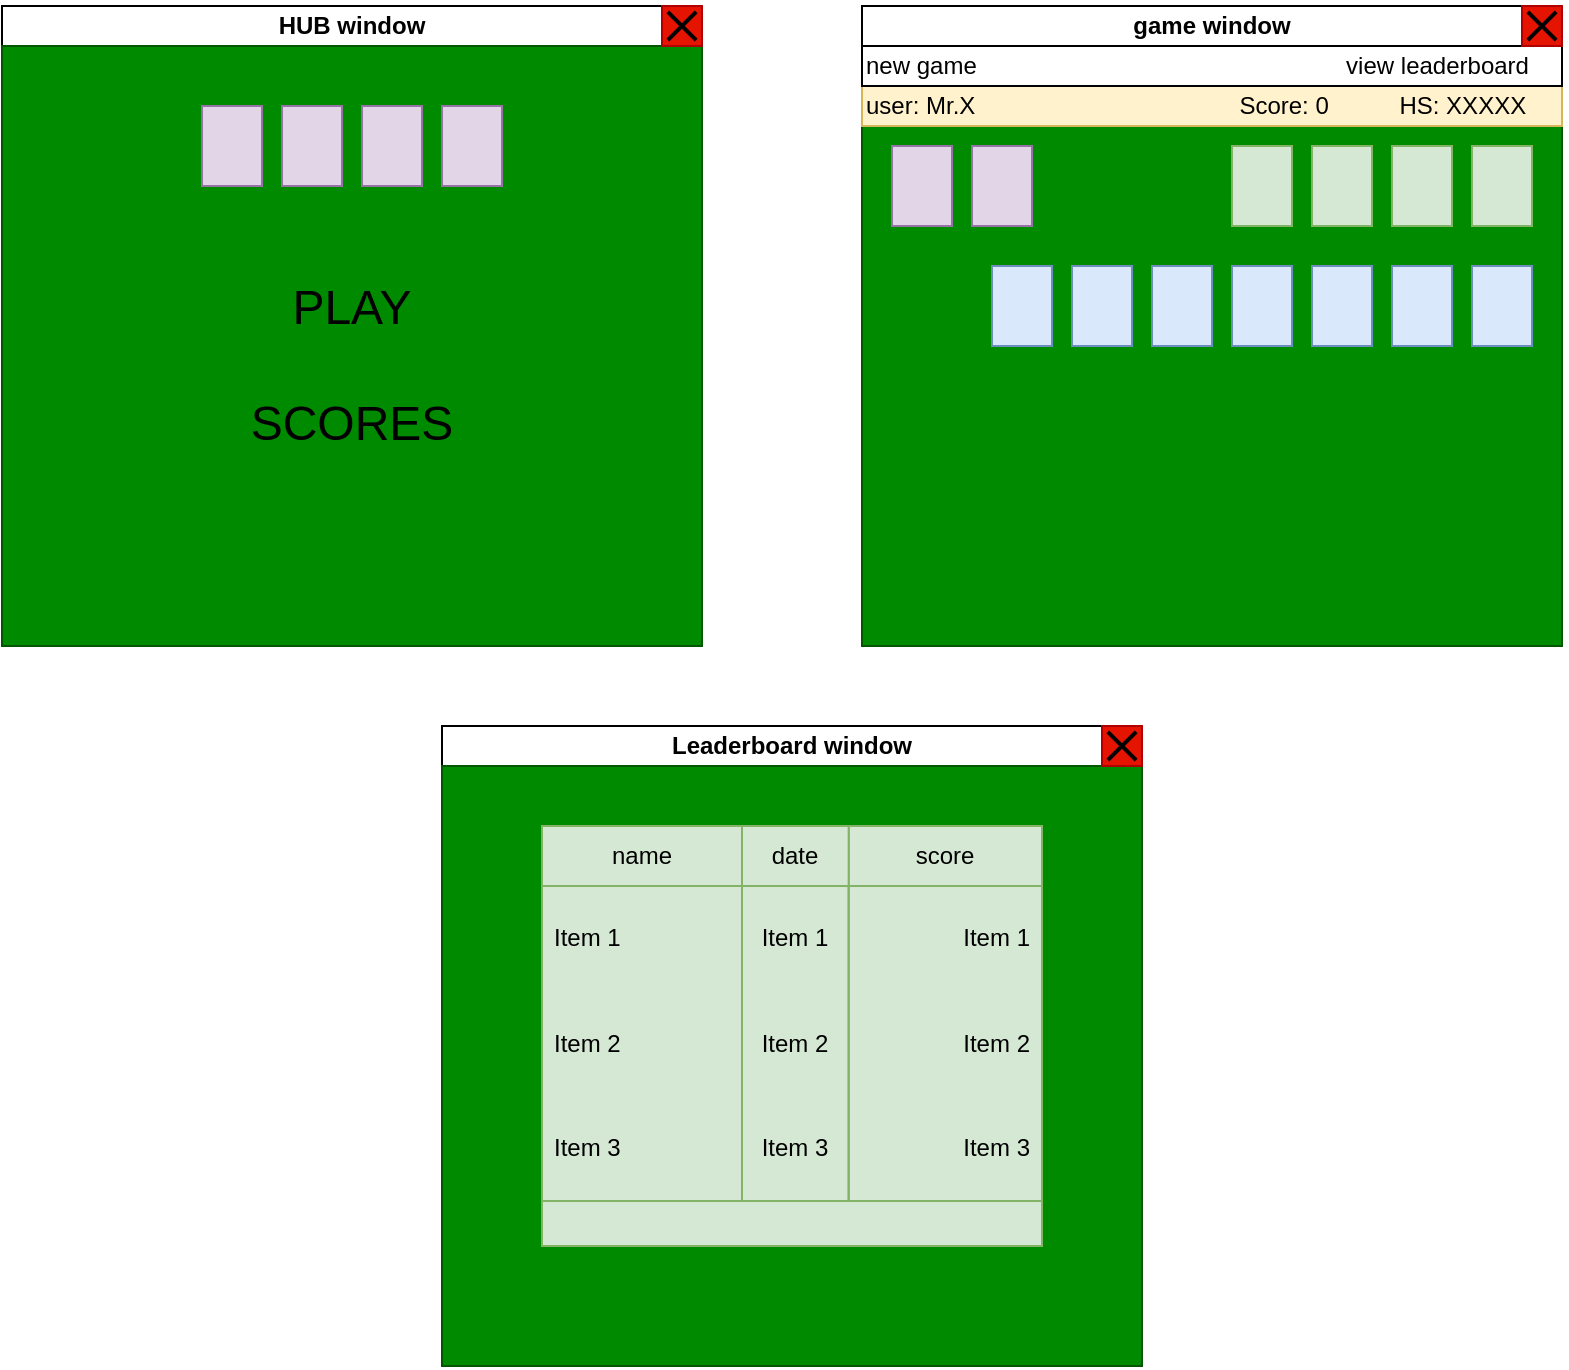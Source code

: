 <mxfile version="24.7.7">
  <diagram name="Page-1" id="zYkQ7ycPL-iNdv8deyL2">
    <mxGraphModel dx="1434" dy="780" grid="1" gridSize="10" guides="1" tooltips="1" connect="1" arrows="1" fold="1" page="1" pageScale="1" pageWidth="827" pageHeight="1169" background="none" math="0" shadow="0">
      <root>
        <mxCell id="0" />
        <mxCell id="1" parent="0" />
        <mxCell id="FdAXJDtFcCwPDoSCl_Y0-1" value="game window" style="swimlane;whiteSpace=wrap;html=1;startSize=20;" vertex="1" parent="1">
          <mxGeometry x="470" y="10" width="350" height="320" as="geometry" />
        </mxCell>
        <mxCell id="FdAXJDtFcCwPDoSCl_Y0-2" value="" style="rounded=0;whiteSpace=wrap;html=1;fillColor=#008a00;strokeColor=#005700;fontColor=#ffffff;" vertex="1" parent="FdAXJDtFcCwPDoSCl_Y0-1">
          <mxGeometry y="20" width="350" height="300" as="geometry" />
        </mxCell>
        <mxCell id="FdAXJDtFcCwPDoSCl_Y0-3" value="" style="rounded=0;whiteSpace=wrap;html=1;fillColor=#e1d5e7;strokeColor=#9673a6;" vertex="1" parent="FdAXJDtFcCwPDoSCl_Y0-1">
          <mxGeometry x="15" y="70" width="30" height="40" as="geometry" />
        </mxCell>
        <mxCell id="FdAXJDtFcCwPDoSCl_Y0-4" value="" style="rounded=0;whiteSpace=wrap;html=1;fillColor=#e1d5e7;strokeColor=#9673a6;" vertex="1" parent="FdAXJDtFcCwPDoSCl_Y0-1">
          <mxGeometry x="55" y="70" width="30" height="40" as="geometry" />
        </mxCell>
        <mxCell id="FdAXJDtFcCwPDoSCl_Y0-8" value="" style="rounded=0;whiteSpace=wrap;html=1;fillColor=#d5e8d4;strokeColor=#82b366;" vertex="1" parent="FdAXJDtFcCwPDoSCl_Y0-1">
          <mxGeometry x="305" y="70" width="30" height="40" as="geometry" />
        </mxCell>
        <mxCell id="FdAXJDtFcCwPDoSCl_Y0-7" value="" style="rounded=0;whiteSpace=wrap;html=1;fillColor=#d5e8d4;strokeColor=#82b366;" vertex="1" parent="FdAXJDtFcCwPDoSCl_Y0-1">
          <mxGeometry x="265" y="70" width="30" height="40" as="geometry" />
        </mxCell>
        <mxCell id="FdAXJDtFcCwPDoSCl_Y0-6" value="" style="rounded=0;whiteSpace=wrap;html=1;fillColor=#d5e8d4;strokeColor=#82b366;" vertex="1" parent="FdAXJDtFcCwPDoSCl_Y0-1">
          <mxGeometry x="225" y="70" width="30" height="40" as="geometry" />
        </mxCell>
        <mxCell id="FdAXJDtFcCwPDoSCl_Y0-5" value="" style="rounded=0;whiteSpace=wrap;html=1;fillColor=#d5e8d4;strokeColor=#82b366;" vertex="1" parent="FdAXJDtFcCwPDoSCl_Y0-1">
          <mxGeometry x="185" y="70" width="30" height="40" as="geometry" />
        </mxCell>
        <mxCell id="FdAXJDtFcCwPDoSCl_Y0-15" value="" style="rounded=0;whiteSpace=wrap;html=1;fillColor=#dae8fc;strokeColor=#6c8ebf;" vertex="1" parent="FdAXJDtFcCwPDoSCl_Y0-1">
          <mxGeometry x="305" y="130" width="30" height="40" as="geometry" />
        </mxCell>
        <mxCell id="FdAXJDtFcCwPDoSCl_Y0-14" value="" style="rounded=0;whiteSpace=wrap;html=1;fillColor=#dae8fc;strokeColor=#6c8ebf;" vertex="1" parent="FdAXJDtFcCwPDoSCl_Y0-1">
          <mxGeometry x="265" y="130" width="30" height="40" as="geometry" />
        </mxCell>
        <mxCell id="FdAXJDtFcCwPDoSCl_Y0-13" value="" style="rounded=0;whiteSpace=wrap;html=1;fillColor=#dae8fc;strokeColor=#6c8ebf;" vertex="1" parent="FdAXJDtFcCwPDoSCl_Y0-1">
          <mxGeometry x="225" y="130" width="30" height="40" as="geometry" />
        </mxCell>
        <mxCell id="FdAXJDtFcCwPDoSCl_Y0-12" value="" style="rounded=0;whiteSpace=wrap;html=1;fillColor=#dae8fc;strokeColor=#6c8ebf;" vertex="1" parent="FdAXJDtFcCwPDoSCl_Y0-1">
          <mxGeometry x="185" y="130" width="30" height="40" as="geometry" />
        </mxCell>
        <mxCell id="FdAXJDtFcCwPDoSCl_Y0-11" value="" style="rounded=0;whiteSpace=wrap;html=1;fillColor=#dae8fc;strokeColor=#6c8ebf;" vertex="1" parent="FdAXJDtFcCwPDoSCl_Y0-1">
          <mxGeometry x="65" y="130" width="30" height="40" as="geometry" />
        </mxCell>
        <mxCell id="FdAXJDtFcCwPDoSCl_Y0-10" value="" style="rounded=0;whiteSpace=wrap;html=1;fillColor=#dae8fc;strokeColor=#6c8ebf;" vertex="1" parent="FdAXJDtFcCwPDoSCl_Y0-1">
          <mxGeometry x="145" y="130" width="30" height="40" as="geometry" />
        </mxCell>
        <mxCell id="FdAXJDtFcCwPDoSCl_Y0-9" value="" style="rounded=0;whiteSpace=wrap;html=1;fillColor=#dae8fc;strokeColor=#6c8ebf;" vertex="1" parent="FdAXJDtFcCwPDoSCl_Y0-1">
          <mxGeometry x="105" y="130" width="30" height="40" as="geometry" />
        </mxCell>
        <mxCell id="FdAXJDtFcCwPDoSCl_Y0-16" value="&lt;div style=&quot;&quot;&gt;&lt;span style=&quot;background-color: initial;&quot;&gt;user: Mr.X&lt;span style=&quot;white-space: pre;&quot;&gt;&#x9;&lt;/span&gt;&lt;span style=&quot;white-space: pre;&quot;&gt;&#x9;&lt;/span&gt;&lt;span style=&quot;white-space: pre;&quot;&gt;&#x9;&lt;/span&gt;&lt;span style=&quot;white-space: pre;&quot;&gt;&#x9;&lt;/span&gt;&lt;span style=&quot;white-space: pre;&quot;&gt;&#x9;&lt;/span&gt;Score: 0&lt;span style=&quot;white-space: pre;&quot;&gt;&#x9;&lt;/span&gt;&lt;span style=&quot;white-space: pre;&quot;&gt;&#x9;&lt;/span&gt;HS: XXXXX&lt;/span&gt;&lt;/div&gt;" style="rounded=0;whiteSpace=wrap;html=1;align=left;fillColor=#fff2cc;strokeColor=#d6b656;" vertex="1" parent="FdAXJDtFcCwPDoSCl_Y0-1">
          <mxGeometry y="40" width="350" height="20" as="geometry" />
        </mxCell>
        <mxCell id="FdAXJDtFcCwPDoSCl_Y0-17" value="&lt;div style=&quot;&quot;&gt;new game&lt;span style=&quot;white-space: pre;&quot;&gt;&#x9;&lt;/span&gt;&lt;span style=&quot;white-space: pre;&quot;&gt;&#x9;&lt;/span&gt;&lt;span style=&quot;white-space: pre;&quot;&gt;&#x9;&lt;/span&gt;&lt;span style=&quot;white-space: pre;&quot;&gt;&#x9;&lt;/span&gt;&lt;span style=&quot;white-space: pre;&quot;&gt;&#x9;&lt;/span&gt;&lt;span style=&quot;white-space: pre;&quot;&gt;&#x9;&lt;/span&gt;&lt;span style=&quot;white-space: pre;&quot;&gt;&#x9;view&lt;/span&gt;&amp;nbsp;&lt;span style=&quot;white-space: pre;&quot;&gt;leaderboard&lt;/span&gt;&lt;/div&gt;" style="rounded=0;whiteSpace=wrap;html=1;align=left;" vertex="1" parent="FdAXJDtFcCwPDoSCl_Y0-1">
          <mxGeometry y="20" width="350" height="20" as="geometry" />
        </mxCell>
        <mxCell id="FdAXJDtFcCwPDoSCl_Y0-18" value="" style="rounded=0;whiteSpace=wrap;html=1;fillColor=#e51400;fontColor=#ffffff;strokeColor=#B20000;" vertex="1" parent="FdAXJDtFcCwPDoSCl_Y0-1">
          <mxGeometry x="330" width="20" height="20" as="geometry" />
        </mxCell>
        <mxCell id="FdAXJDtFcCwPDoSCl_Y0-19" value="" style="line;strokeWidth=2;html=1;rotation=45;" vertex="1" parent="FdAXJDtFcCwPDoSCl_Y0-1">
          <mxGeometry x="330" y="5" width="20" height="10" as="geometry" />
        </mxCell>
        <mxCell id="FdAXJDtFcCwPDoSCl_Y0-20" value="" style="line;strokeWidth=2;html=1;rotation=-225;" vertex="1" parent="FdAXJDtFcCwPDoSCl_Y0-1">
          <mxGeometry x="330" y="5" width="20" height="10" as="geometry" />
        </mxCell>
        <mxCell id="FdAXJDtFcCwPDoSCl_Y0-23" value="HUB window" style="swimlane;whiteSpace=wrap;html=1;startSize=20;" vertex="1" parent="1">
          <mxGeometry x="40" y="10" width="350" height="320" as="geometry" />
        </mxCell>
        <mxCell id="FdAXJDtFcCwPDoSCl_Y0-24" value="" style="rounded=0;whiteSpace=wrap;html=1;fillColor=#008a00;strokeColor=#005700;fontColor=#ffffff;" vertex="1" parent="FdAXJDtFcCwPDoSCl_Y0-23">
          <mxGeometry y="20" width="350" height="300" as="geometry" />
        </mxCell>
        <mxCell id="FdAXJDtFcCwPDoSCl_Y0-40" value="" style="rounded=0;whiteSpace=wrap;html=1;fillColor=#e51400;fontColor=#ffffff;strokeColor=#B20000;" vertex="1" parent="FdAXJDtFcCwPDoSCl_Y0-23">
          <mxGeometry x="330" width="20" height="20" as="geometry" />
        </mxCell>
        <mxCell id="FdAXJDtFcCwPDoSCl_Y0-41" value="" style="line;strokeWidth=2;html=1;rotation=45;" vertex="1" parent="FdAXJDtFcCwPDoSCl_Y0-23">
          <mxGeometry x="330" y="5" width="20" height="10" as="geometry" />
        </mxCell>
        <mxCell id="FdAXJDtFcCwPDoSCl_Y0-42" value="" style="line;strokeWidth=2;html=1;rotation=-225;" vertex="1" parent="FdAXJDtFcCwPDoSCl_Y0-23">
          <mxGeometry x="330" y="5" width="20" height="10" as="geometry" />
        </mxCell>
        <mxCell id="FdAXJDtFcCwPDoSCl_Y0-43" value="" style="rounded=0;whiteSpace=wrap;html=1;fillColor=#e1d5e7;strokeColor=#9673a6;" vertex="1" parent="FdAXJDtFcCwPDoSCl_Y0-23">
          <mxGeometry x="140" y="50" width="30" height="40" as="geometry" />
        </mxCell>
        <mxCell id="FdAXJDtFcCwPDoSCl_Y0-46" value="" style="rounded=0;whiteSpace=wrap;html=1;fillColor=#e1d5e7;strokeColor=#9673a6;" vertex="1" parent="FdAXJDtFcCwPDoSCl_Y0-23">
          <mxGeometry x="180" y="50" width="30" height="40" as="geometry" />
        </mxCell>
        <mxCell id="FdAXJDtFcCwPDoSCl_Y0-45" value="" style="rounded=0;whiteSpace=wrap;html=1;fillColor=#e1d5e7;strokeColor=#9673a6;" vertex="1" parent="FdAXJDtFcCwPDoSCl_Y0-23">
          <mxGeometry x="220" y="50" width="30" height="40" as="geometry" />
        </mxCell>
        <mxCell id="FdAXJDtFcCwPDoSCl_Y0-44" value="" style="rounded=0;whiteSpace=wrap;html=1;fillColor=#e1d5e7;strokeColor=#9673a6;" vertex="1" parent="FdAXJDtFcCwPDoSCl_Y0-23">
          <mxGeometry x="100" y="50" width="30" height="40" as="geometry" />
        </mxCell>
        <mxCell id="FdAXJDtFcCwPDoSCl_Y0-47" value="&lt;font style=&quot;font-size: 24px;&quot;&gt;PLAY&lt;/font&gt;&lt;div&gt;&lt;font style=&quot;font-size: 24px;&quot;&gt;&lt;br&gt;&lt;/font&gt;&lt;/div&gt;&lt;div&gt;&lt;span style=&quot;font-size: 24px;&quot;&gt;SCORES&lt;/span&gt;&lt;/div&gt;" style="text;html=1;align=center;verticalAlign=middle;whiteSpace=wrap;rounded=0;" vertex="1" parent="FdAXJDtFcCwPDoSCl_Y0-23">
          <mxGeometry x="60" y="115" width="230" height="130" as="geometry" />
        </mxCell>
        <mxCell id="FdAXJDtFcCwPDoSCl_Y0-48" value="Leaderboard window" style="swimlane;whiteSpace=wrap;html=1;startSize=20;" vertex="1" parent="1">
          <mxGeometry x="260" y="370" width="350" height="320" as="geometry">
            <mxRectangle x="260" y="370" width="150" height="30" as="alternateBounds" />
          </mxGeometry>
        </mxCell>
        <mxCell id="FdAXJDtFcCwPDoSCl_Y0-49" value="" style="rounded=0;whiteSpace=wrap;html=1;fillColor=#008a00;strokeColor=#005700;fontColor=#ffffff;" vertex="1" parent="FdAXJDtFcCwPDoSCl_Y0-48">
          <mxGeometry y="20" width="350" height="300" as="geometry" />
        </mxCell>
        <mxCell id="FdAXJDtFcCwPDoSCl_Y0-50" value="" style="rounded=0;whiteSpace=wrap;html=1;fillColor=#e51400;fontColor=#ffffff;strokeColor=#B20000;" vertex="1" parent="FdAXJDtFcCwPDoSCl_Y0-48">
          <mxGeometry x="330" width="20" height="20" as="geometry" />
        </mxCell>
        <mxCell id="FdAXJDtFcCwPDoSCl_Y0-51" value="" style="line;strokeWidth=2;html=1;rotation=45;" vertex="1" parent="FdAXJDtFcCwPDoSCl_Y0-48">
          <mxGeometry x="330" y="5" width="20" height="10" as="geometry" />
        </mxCell>
        <mxCell id="FdAXJDtFcCwPDoSCl_Y0-52" value="" style="line;strokeWidth=2;html=1;rotation=-225;" vertex="1" parent="FdAXJDtFcCwPDoSCl_Y0-48">
          <mxGeometry x="330" y="5" width="20" height="10" as="geometry" />
        </mxCell>
        <mxCell id="FdAXJDtFcCwPDoSCl_Y0-70" value="" style="group;fillColor=#d5e8d4;strokeColor=#82b366;" vertex="1" connectable="0" parent="FdAXJDtFcCwPDoSCl_Y0-48">
          <mxGeometry x="50" y="50" width="250" height="210" as="geometry" />
        </mxCell>
        <mxCell id="FdAXJDtFcCwPDoSCl_Y0-58" value="name" style="swimlane;fontStyle=0;childLayout=stackLayout;horizontal=1;startSize=30;horizontalStack=0;resizeParent=1;resizeParentMax=0;resizeLast=0;collapsible=1;marginBottom=0;whiteSpace=wrap;html=1;fillColor=#d5e8d4;strokeColor=#82b366;" vertex="1" parent="FdAXJDtFcCwPDoSCl_Y0-70">
          <mxGeometry width="100" height="187.5" as="geometry" />
        </mxCell>
        <mxCell id="FdAXJDtFcCwPDoSCl_Y0-59" value="Item 1" style="text;strokeColor=none;fillColor=none;align=left;verticalAlign=middle;spacingLeft=4;spacingRight=4;overflow=hidden;points=[[0,0.5],[1,0.5]];portConstraint=eastwest;rotatable=0;whiteSpace=wrap;html=1;" vertex="1" parent="FdAXJDtFcCwPDoSCl_Y0-58">
          <mxGeometry y="30" width="100" height="52.5" as="geometry" />
        </mxCell>
        <mxCell id="FdAXJDtFcCwPDoSCl_Y0-60" value="Item 2" style="text;strokeColor=none;fillColor=none;align=left;verticalAlign=middle;spacingLeft=4;spacingRight=4;overflow=hidden;points=[[0,0.5],[1,0.5]];portConstraint=eastwest;rotatable=0;whiteSpace=wrap;html=1;" vertex="1" parent="FdAXJDtFcCwPDoSCl_Y0-58">
          <mxGeometry y="82.5" width="100" height="52.5" as="geometry" />
        </mxCell>
        <mxCell id="FdAXJDtFcCwPDoSCl_Y0-61" value="Item 3" style="text;strokeColor=none;fillColor=none;align=left;verticalAlign=middle;spacingLeft=4;spacingRight=4;overflow=hidden;points=[[0,0.5],[1,0.5]];portConstraint=eastwest;rotatable=0;whiteSpace=wrap;html=1;" vertex="1" parent="FdAXJDtFcCwPDoSCl_Y0-58">
          <mxGeometry y="135" width="100" height="52.5" as="geometry" />
        </mxCell>
        <mxCell id="FdAXJDtFcCwPDoSCl_Y0-66" value="score" style="swimlane;fontStyle=0;childLayout=stackLayout;horizontal=1;startSize=30;horizontalStack=0;resizeParent=1;resizeParentMax=0;resizeLast=0;collapsible=1;marginBottom=0;whiteSpace=wrap;html=1;fillColor=#d5e8d4;strokeColor=#82b366;" vertex="1" parent="FdAXJDtFcCwPDoSCl_Y0-70">
          <mxGeometry x="153.33" width="96.67" height="187.5" as="geometry" />
        </mxCell>
        <mxCell id="FdAXJDtFcCwPDoSCl_Y0-67" value="Item 1" style="text;strokeColor=none;fillColor=none;align=right;verticalAlign=middle;spacingLeft=4;spacingRight=4;overflow=hidden;points=[[0,0.5],[1,0.5]];portConstraint=eastwest;rotatable=0;whiteSpace=wrap;html=1;" vertex="1" parent="FdAXJDtFcCwPDoSCl_Y0-66">
          <mxGeometry y="30" width="96.67" height="52.5" as="geometry" />
        </mxCell>
        <mxCell id="FdAXJDtFcCwPDoSCl_Y0-68" value="Item 2" style="text;strokeColor=none;fillColor=none;align=right;verticalAlign=middle;spacingLeft=4;spacingRight=4;overflow=hidden;points=[[0,0.5],[1,0.5]];portConstraint=eastwest;rotatable=0;whiteSpace=wrap;html=1;" vertex="1" parent="FdAXJDtFcCwPDoSCl_Y0-66">
          <mxGeometry y="82.5" width="96.67" height="52.5" as="geometry" />
        </mxCell>
        <mxCell id="FdAXJDtFcCwPDoSCl_Y0-69" value="Item 3" style="text;strokeColor=none;fillColor=none;align=right;verticalAlign=middle;spacingLeft=4;spacingRight=4;overflow=hidden;points=[[0,0.5],[1,0.5]];portConstraint=eastwest;rotatable=0;whiteSpace=wrap;html=1;" vertex="1" parent="FdAXJDtFcCwPDoSCl_Y0-66">
          <mxGeometry y="135" width="96.67" height="52.5" as="geometry" />
        </mxCell>
        <mxCell id="FdAXJDtFcCwPDoSCl_Y0-62" value="date" style="swimlane;fontStyle=0;childLayout=stackLayout;horizontal=1;startSize=30;horizontalStack=0;resizeParent=1;resizeParentMax=0;resizeLast=0;collapsible=1;marginBottom=0;whiteSpace=wrap;html=1;fillColor=#d5e8d4;strokeColor=#82b366;" vertex="1" parent="FdAXJDtFcCwPDoSCl_Y0-70">
          <mxGeometry x="100" width="53.33" height="187.5" as="geometry" />
        </mxCell>
        <mxCell id="FdAXJDtFcCwPDoSCl_Y0-63" value="Item 1" style="text;strokeColor=none;fillColor=none;align=center;verticalAlign=middle;spacingLeft=4;spacingRight=4;overflow=hidden;points=[[0,0.5],[1,0.5]];portConstraint=eastwest;rotatable=0;whiteSpace=wrap;html=1;" vertex="1" parent="FdAXJDtFcCwPDoSCl_Y0-62">
          <mxGeometry y="30" width="53.33" height="52.5" as="geometry" />
        </mxCell>
        <mxCell id="FdAXJDtFcCwPDoSCl_Y0-64" value="Item 2" style="text;strokeColor=none;fillColor=none;align=center;verticalAlign=middle;spacingLeft=4;spacingRight=4;overflow=hidden;points=[[0,0.5],[1,0.5]];portConstraint=eastwest;rotatable=0;whiteSpace=wrap;html=1;" vertex="1" parent="FdAXJDtFcCwPDoSCl_Y0-62">
          <mxGeometry y="82.5" width="53.33" height="52.5" as="geometry" />
        </mxCell>
        <mxCell id="FdAXJDtFcCwPDoSCl_Y0-65" value="Item 3" style="text;strokeColor=none;fillColor=none;align=center;verticalAlign=middle;spacingLeft=4;spacingRight=4;overflow=hidden;points=[[0,0.5],[1,0.5]];portConstraint=eastwest;rotatable=0;whiteSpace=wrap;html=1;" vertex="1" parent="FdAXJDtFcCwPDoSCl_Y0-62">
          <mxGeometry y="135" width="53.33" height="52.5" as="geometry" />
        </mxCell>
      </root>
    </mxGraphModel>
  </diagram>
</mxfile>
